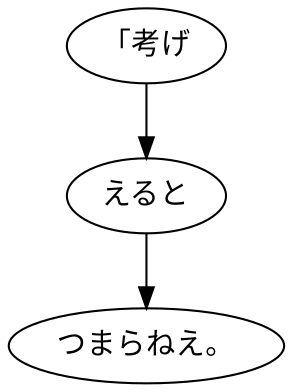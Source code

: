 digraph graph256 {
	node0 [label="「考げ"];
	node1 [label="えると"];
	node2 [label="つまらねえ。"];
	node0 -> node1;
	node1 -> node2;
}
